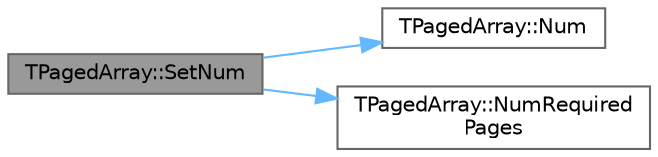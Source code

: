 digraph "TPagedArray::SetNum"
{
 // INTERACTIVE_SVG=YES
 // LATEX_PDF_SIZE
  bgcolor="transparent";
  edge [fontname=Helvetica,fontsize=10,labelfontname=Helvetica,labelfontsize=10];
  node [fontname=Helvetica,fontsize=10,shape=box,height=0.2,width=0.4];
  rankdir="LR";
  Node1 [id="Node000001",label="TPagedArray::SetNum",height=0.2,width=0.4,color="gray40", fillcolor="grey60", style="filled", fontcolor="black",tooltip="Resizes array to the parameter number of elements."];
  Node1 -> Node2 [id="edge1_Node000001_Node000002",color="steelblue1",style="solid",tooltip=" "];
  Node2 [id="Node000002",label="TPagedArray::Num",height=0.2,width=0.4,color="grey40", fillcolor="white", style="filled",URL="$d7/d79/classTPagedArray.html#a18ae9bab6d53e2d267df248acc903e12",tooltip=" "];
  Node1 -> Node3 [id="edge2_Node000001_Node000003",color="steelblue1",style="solid",tooltip=" "];
  Node3 [id="Node000003",label="TPagedArray::NumRequired\lPages",height=0.2,width=0.4,color="grey40", fillcolor="white", style="filled",URL="$d7/d79/classTPagedArray.html#a8d51b2a300e4c0ea610e0bc3f768583e",tooltip=" "];
}
